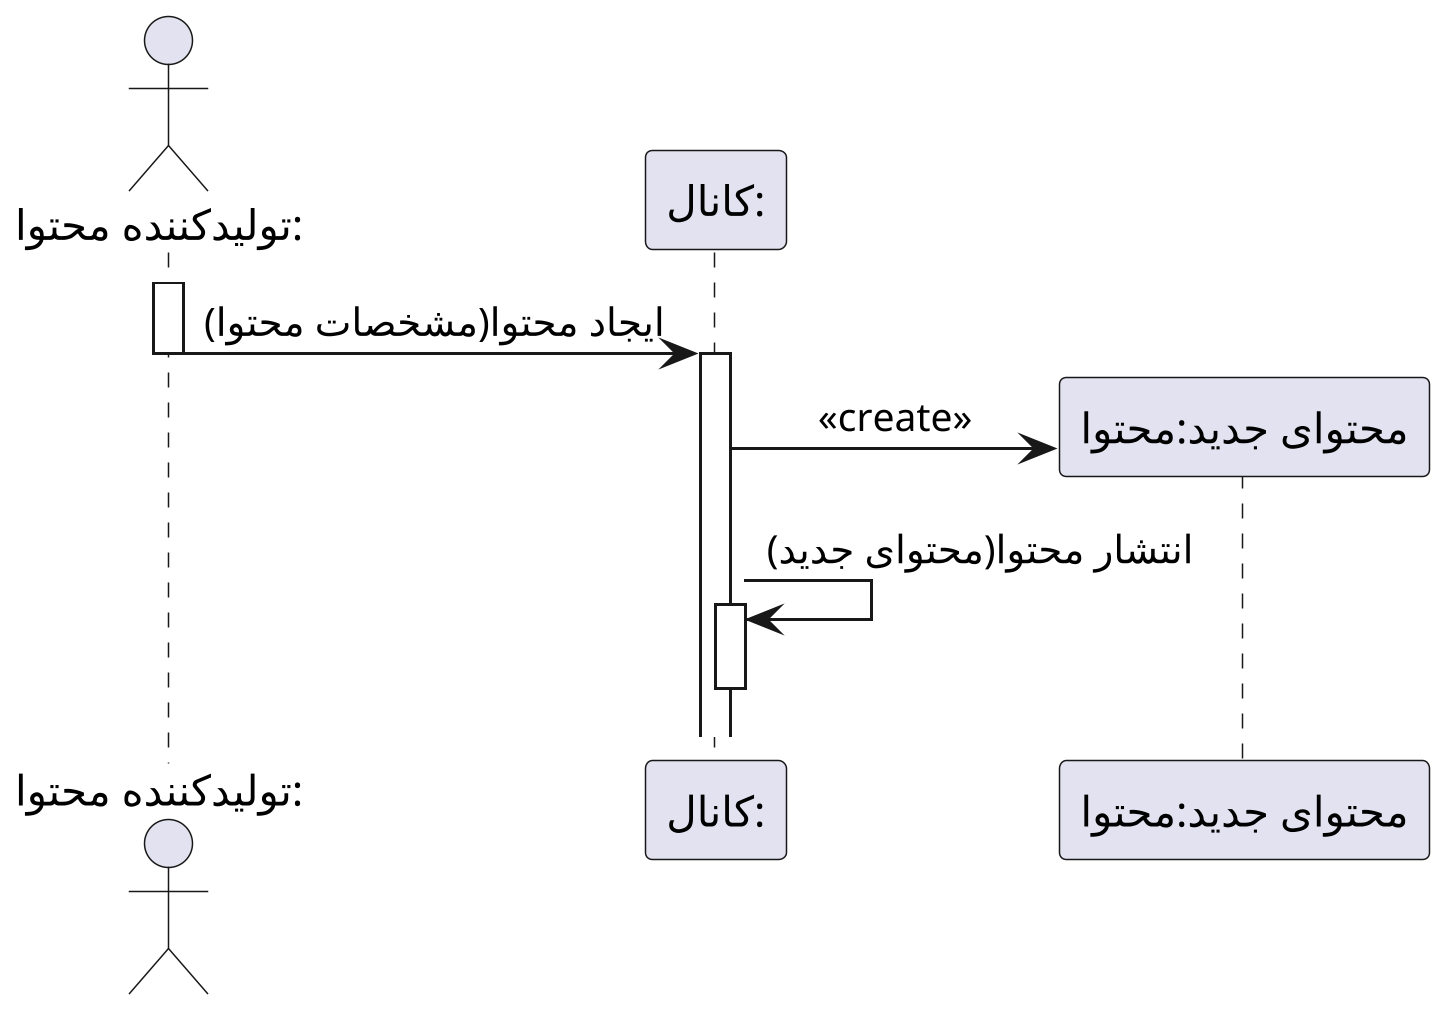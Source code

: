 @startuml create_content


scale 3
skinparam DefaultFontName Vazir
skinparam DefaultTextAlignment center

 
actor ":تولیدکننده محتوا" as producer
participant ":کانال" as chanel
participant "محتوای جدید:محتوا" as content

activate producer
producer -> chanel : ایجاد محتوا(مشخصات محتوا)
deactivate producer
activate chanel
chanel -> content ** : «create»
chanel -> chanel : انتشار محتوا(محتوای جدید)
activate chanel
deactivate chanel

@enduml